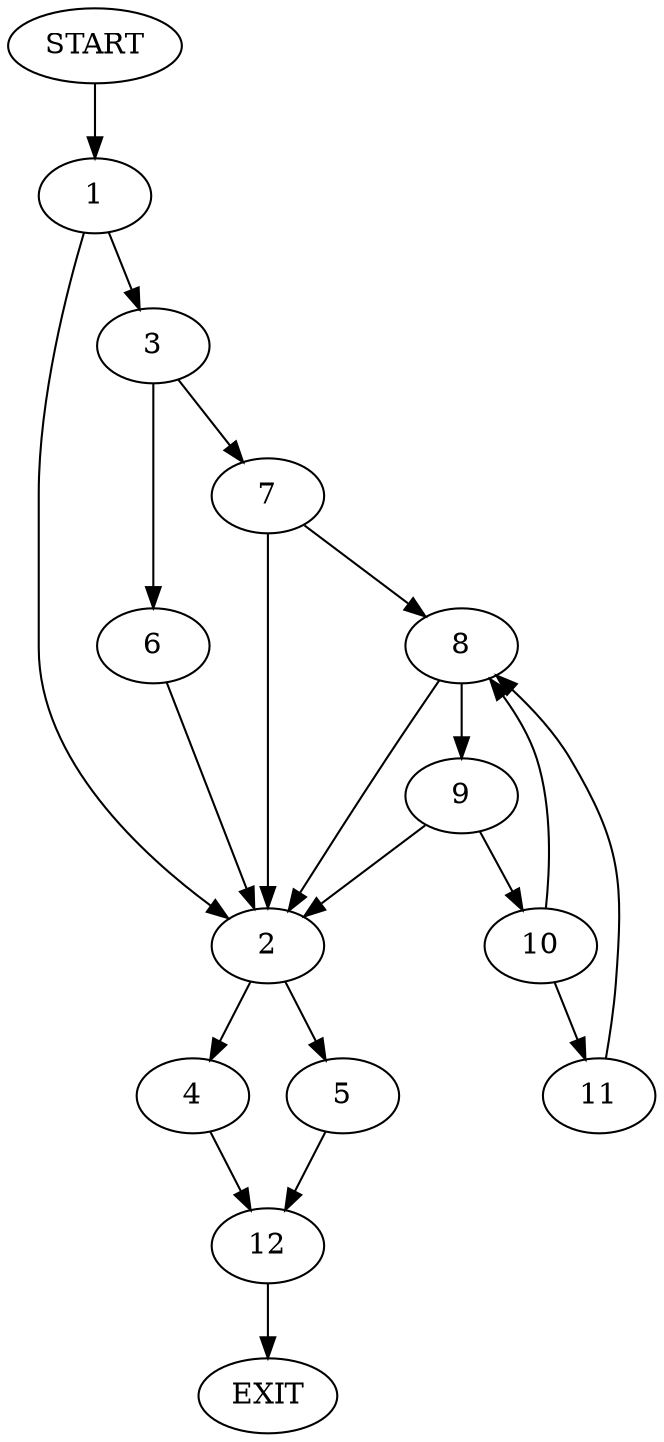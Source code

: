 digraph {
0 [label="START"]
13 [label="EXIT"]
0 -> 1
1 -> 2
1 -> 3
2 -> 4
2 -> 5
3 -> 6
3 -> 7
6 -> 2
7 -> 8
7 -> 2
8 -> 2
8 -> 9
9 -> 2
9 -> 10
10 -> 8
10 -> 11
11 -> 8
4 -> 12
5 -> 12
12 -> 13
}
